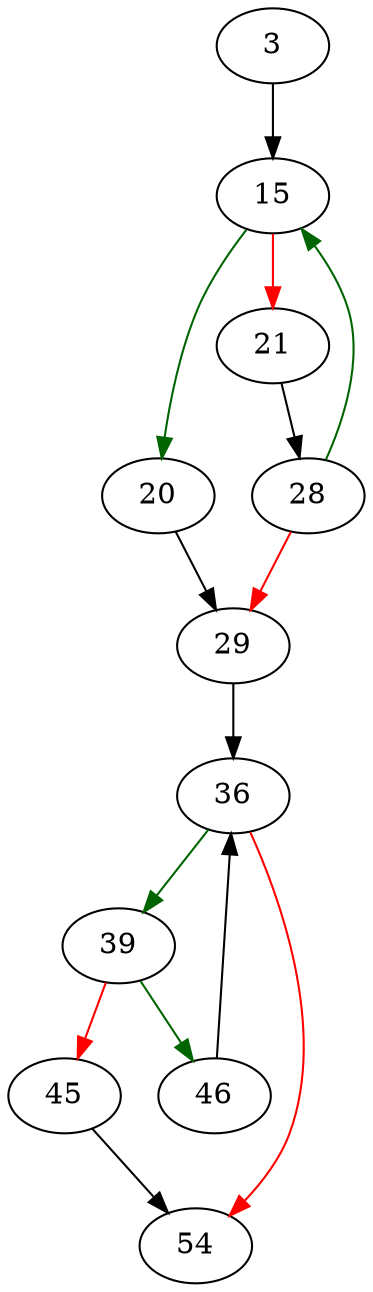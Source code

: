 strict digraph "multiSelectValues" {
	// Node definitions.
	3 [entry=true];
	15;
	20;
	21;
	29;
	28;
	36;
	39;
	54;
	46;
	45;

	// Edge definitions.
	3 -> 15;
	15 -> 20 [
		color=darkgreen
		cond=true
	];
	15 -> 21 [
		color=red
		cond=false
	];
	20 -> 29;
	21 -> 28;
	29 -> 36;
	28 -> 15 [
		color=darkgreen
		cond=true
	];
	28 -> 29 [
		color=red
		cond=false
	];
	36 -> 39 [
		color=darkgreen
		cond=true
	];
	36 -> 54 [
		color=red
		cond=false
	];
	39 -> 46 [
		color=darkgreen
		cond=true
	];
	39 -> 45 [
		color=red
		cond=false
	];
	46 -> 36;
	45 -> 54;
}
